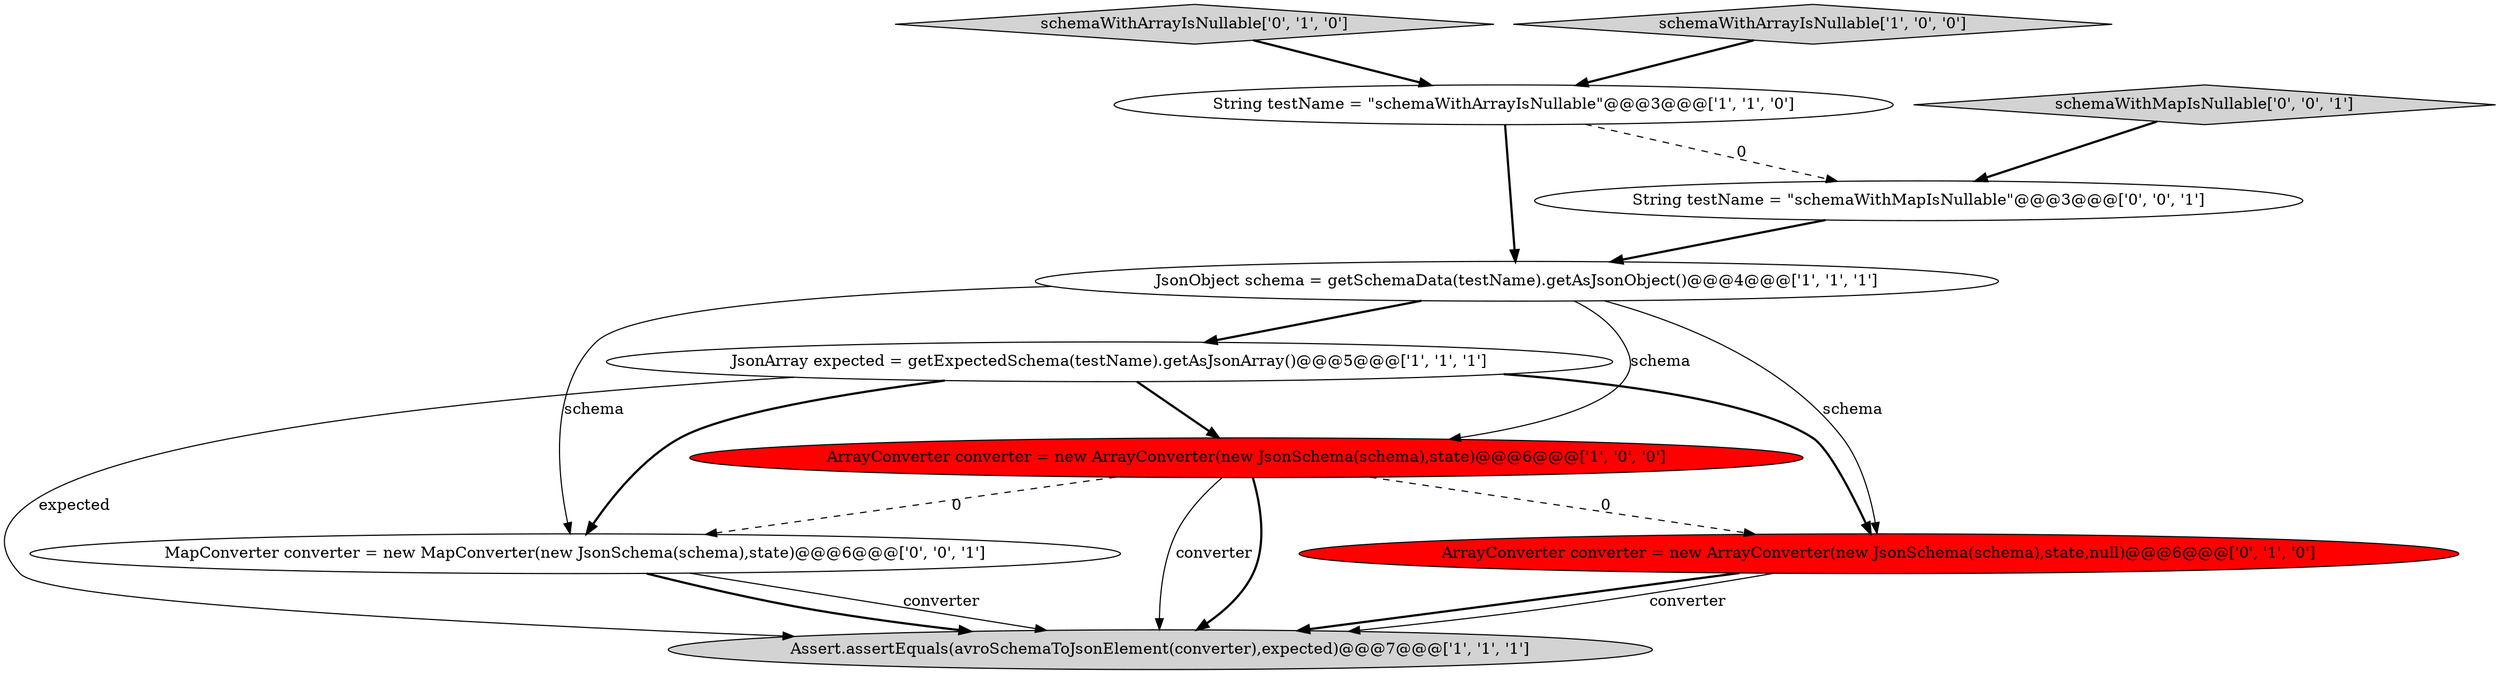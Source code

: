 digraph {
2 [style = filled, label = "ArrayConverter converter = new ArrayConverter(new JsonSchema(schema),state)@@@6@@@['1', '0', '0']", fillcolor = red, shape = ellipse image = "AAA1AAABBB1BBB"];
3 [style = filled, label = "String testName = \"schemaWithArrayIsNullable\"@@@3@@@['1', '1', '0']", fillcolor = white, shape = ellipse image = "AAA0AAABBB1BBB"];
9 [style = filled, label = "schemaWithMapIsNullable['0', '0', '1']", fillcolor = lightgray, shape = diamond image = "AAA0AAABBB3BBB"];
10 [style = filled, label = "String testName = \"schemaWithMapIsNullable\"@@@3@@@['0', '0', '1']", fillcolor = white, shape = ellipse image = "AAA0AAABBB3BBB"];
7 [style = filled, label = "schemaWithArrayIsNullable['0', '1', '0']", fillcolor = lightgray, shape = diamond image = "AAA0AAABBB2BBB"];
4 [style = filled, label = "JsonObject schema = getSchemaData(testName).getAsJsonObject()@@@4@@@['1', '1', '1']", fillcolor = white, shape = ellipse image = "AAA0AAABBB1BBB"];
8 [style = filled, label = "MapConverter converter = new MapConverter(new JsonSchema(schema),state)@@@6@@@['0', '0', '1']", fillcolor = white, shape = ellipse image = "AAA0AAABBB3BBB"];
5 [style = filled, label = "Assert.assertEquals(avroSchemaToJsonElement(converter),expected)@@@7@@@['1', '1', '1']", fillcolor = lightgray, shape = ellipse image = "AAA0AAABBB1BBB"];
1 [style = filled, label = "schemaWithArrayIsNullable['1', '0', '0']", fillcolor = lightgray, shape = diamond image = "AAA0AAABBB1BBB"];
6 [style = filled, label = "ArrayConverter converter = new ArrayConverter(new JsonSchema(schema),state,null)@@@6@@@['0', '1', '0']", fillcolor = red, shape = ellipse image = "AAA1AAABBB2BBB"];
0 [style = filled, label = "JsonArray expected = getExpectedSchema(testName).getAsJsonArray()@@@5@@@['1', '1', '1']", fillcolor = white, shape = ellipse image = "AAA0AAABBB1BBB"];
4->2 [style = solid, label="schema"];
4->6 [style = solid, label="schema"];
0->6 [style = bold, label=""];
0->2 [style = bold, label=""];
2->5 [style = solid, label="converter"];
1->3 [style = bold, label=""];
9->10 [style = bold, label=""];
2->8 [style = dashed, label="0"];
3->4 [style = bold, label=""];
7->3 [style = bold, label=""];
4->0 [style = bold, label=""];
6->5 [style = bold, label=""];
4->8 [style = solid, label="schema"];
8->5 [style = bold, label=""];
0->8 [style = bold, label=""];
2->6 [style = dashed, label="0"];
6->5 [style = solid, label="converter"];
10->4 [style = bold, label=""];
8->5 [style = solid, label="converter"];
0->5 [style = solid, label="expected"];
3->10 [style = dashed, label="0"];
2->5 [style = bold, label=""];
}
